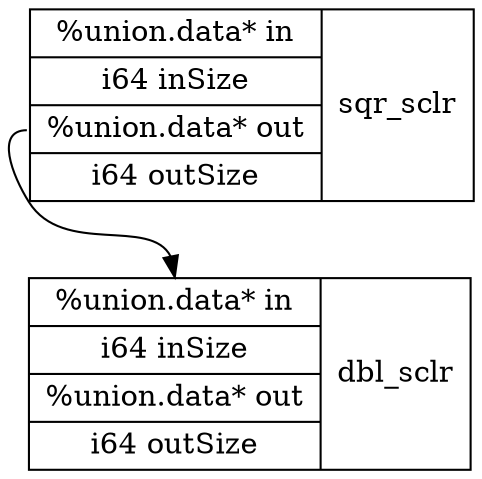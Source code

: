digraph structs {
	node [shape=record];
	"dbl_sclr" [label="{<i0>%union.data* in|<i1>i64 inSize|<i2>%union.data* out|<i3>i64 outSize}|dbl_sclr"];
	"sqr_sclr" [label="{<i0>%union.data* in|<i1>i64 inSize|<i2>%union.data* out|<i3>i64 outSize}|sqr_sclr"];

	"sqr_sclr" -> "dbl_sclr" [tailport=i2, headport=i0, ];
}
